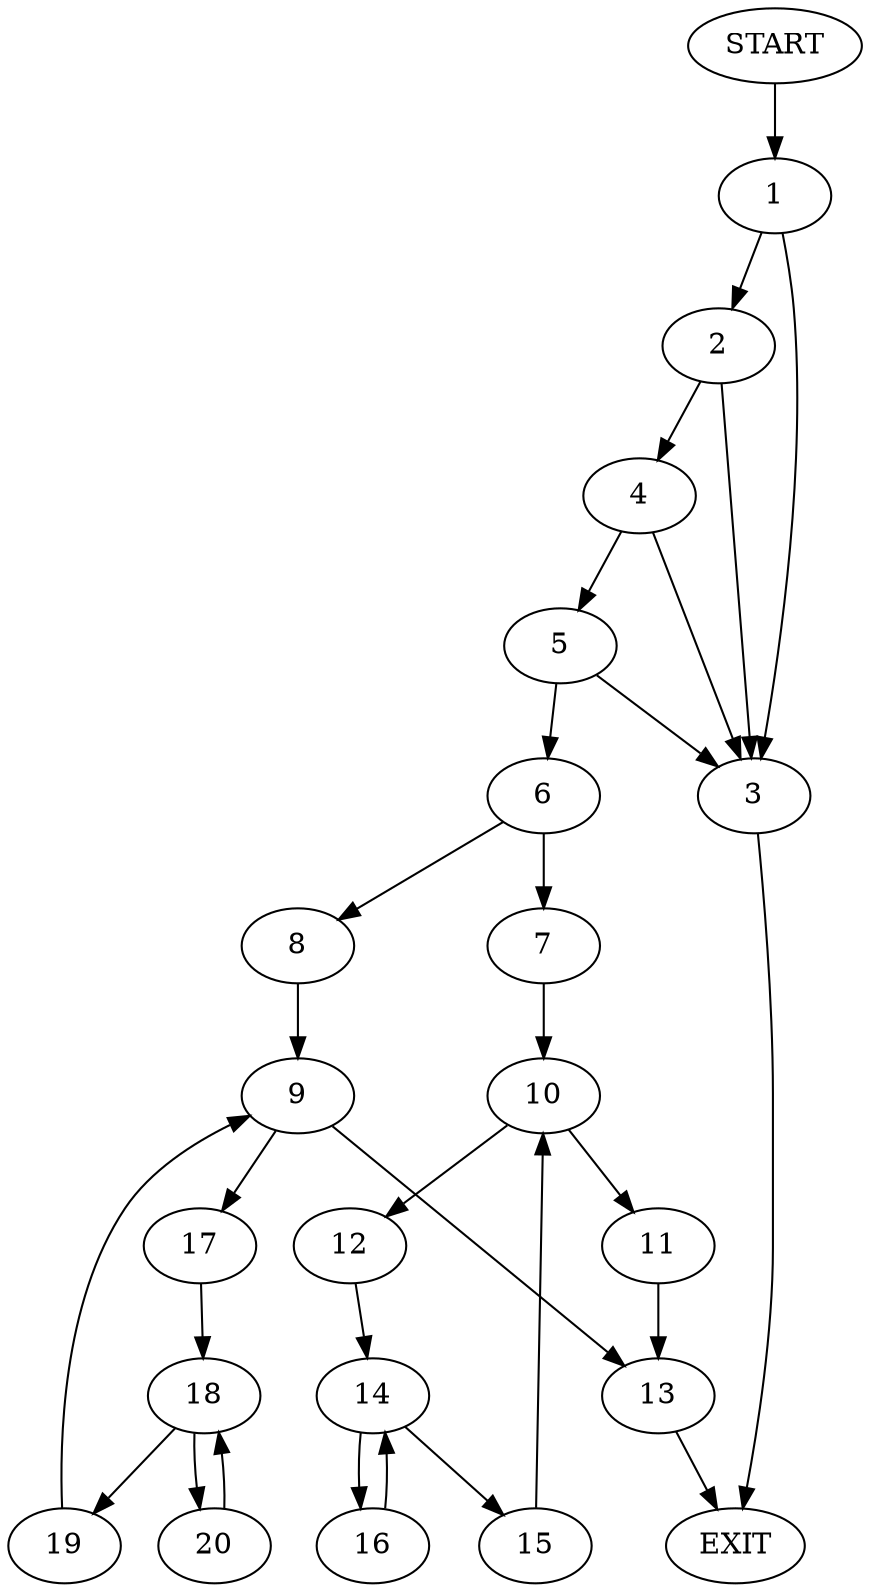digraph {
0 [label="START"]
21 [label="EXIT"]
0 -> 1
1 -> 2
1 -> 3
3 -> 21
2 -> 3
2 -> 4
4 -> 3
4 -> 5
5 -> 3
5 -> 6
6 -> 7
6 -> 8
8 -> 9
7 -> 10
10 -> 11
10 -> 12
11 -> 13
12 -> 14
14 -> 15
14 -> 16
15 -> 10
16 -> 14
13 -> 21
9 -> 13
9 -> 17
17 -> 18
18 -> 19
18 -> 20
19 -> 9
20 -> 18
}
